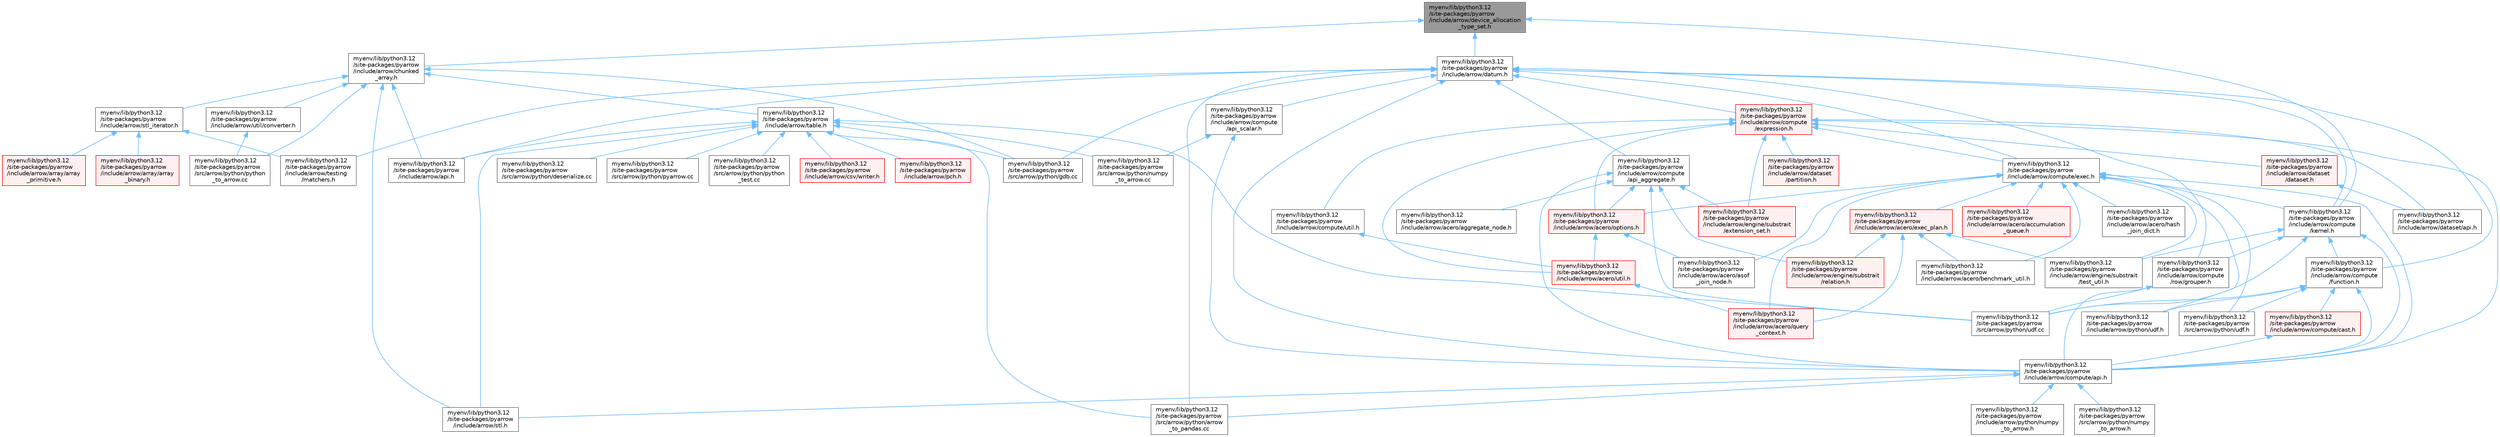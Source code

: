 digraph "myenv/lib/python3.12/site-packages/pyarrow/include/arrow/device_allocation_type_set.h"
{
 // LATEX_PDF_SIZE
  bgcolor="transparent";
  edge [fontname=Helvetica,fontsize=10,labelfontname=Helvetica,labelfontsize=10];
  node [fontname=Helvetica,fontsize=10,shape=box,height=0.2,width=0.4];
  Node1 [id="Node000001",label="myenv/lib/python3.12\l/site-packages/pyarrow\l/include/arrow/device_allocation\l_type_set.h",height=0.2,width=0.4,color="gray40", fillcolor="grey60", style="filled", fontcolor="black",tooltip=" "];
  Node1 -> Node2 [id="edge1_Node000001_Node000002",dir="back",color="steelblue1",style="solid",tooltip=" "];
  Node2 [id="Node000002",label="myenv/lib/python3.12\l/site-packages/pyarrow\l/include/arrow/chunked\l_array.h",height=0.2,width=0.4,color="grey40", fillcolor="white", style="filled",URL="$chunked__array_8h.html",tooltip=" "];
  Node2 -> Node3 [id="edge2_Node000002_Node000003",dir="back",color="steelblue1",style="solid",tooltip=" "];
  Node3 [id="Node000003",label="myenv/lib/python3.12\l/site-packages/pyarrow\l/include/arrow/api.h",height=0.2,width=0.4,color="grey40", fillcolor="white", style="filled",URL="$include_2arrow_2api_8h.html",tooltip=" "];
  Node2 -> Node4 [id="edge3_Node000002_Node000004",dir="back",color="steelblue1",style="solid",tooltip=" "];
  Node4 [id="Node000004",label="myenv/lib/python3.12\l/site-packages/pyarrow\l/include/arrow/stl.h",height=0.2,width=0.4,color="grey40", fillcolor="white", style="filled",URL="$stl_8h.html",tooltip=" "];
  Node2 -> Node5 [id="edge4_Node000002_Node000005",dir="back",color="steelblue1",style="solid",tooltip=" "];
  Node5 [id="Node000005",label="myenv/lib/python3.12\l/site-packages/pyarrow\l/include/arrow/stl_iterator.h",height=0.2,width=0.4,color="grey40", fillcolor="white", style="filled",URL="$stl__iterator_8h.html",tooltip=" "];
  Node5 -> Node6 [id="edge5_Node000005_Node000006",dir="back",color="steelblue1",style="solid",tooltip=" "];
  Node6 [id="Node000006",label="myenv/lib/python3.12\l/site-packages/pyarrow\l/include/arrow/array/array\l_binary.h",height=0.2,width=0.4,color="red", fillcolor="#FFF0F0", style="filled",URL="$array__binary_8h.html",tooltip=" "];
  Node5 -> Node40 [id="edge6_Node000005_Node000040",dir="back",color="steelblue1",style="solid",tooltip=" "];
  Node40 [id="Node000040",label="myenv/lib/python3.12\l/site-packages/pyarrow\l/include/arrow/array/array\l_primitive.h",height=0.2,width=0.4,color="red", fillcolor="#FFF0F0", style="filled",URL="$array__primitive_8h.html",tooltip=" "];
  Node5 -> Node52 [id="edge7_Node000005_Node000052",dir="back",color="steelblue1",style="solid",tooltip=" "];
  Node52 [id="Node000052",label="myenv/lib/python3.12\l/site-packages/pyarrow\l/include/arrow/testing\l/matchers.h",height=0.2,width=0.4,color="grey40", fillcolor="white", style="filled",URL="$matchers_8h.html",tooltip=" "];
  Node2 -> Node53 [id="edge8_Node000002_Node000053",dir="back",color="steelblue1",style="solid",tooltip=" "];
  Node53 [id="Node000053",label="myenv/lib/python3.12\l/site-packages/pyarrow\l/include/arrow/table.h",height=0.2,width=0.4,color="grey40", fillcolor="white", style="filled",URL="$table_8h.html",tooltip=" "];
  Node53 -> Node3 [id="edge9_Node000053_Node000003",dir="back",color="steelblue1",style="solid",tooltip=" "];
  Node53 -> Node54 [id="edge10_Node000053_Node000054",dir="back",color="steelblue1",style="solid",tooltip=" "];
  Node54 [id="Node000054",label="myenv/lib/python3.12\l/site-packages/pyarrow\l/include/arrow/csv/writer.h",height=0.2,width=0.4,color="red", fillcolor="#FFF0F0", style="filled",URL="$arrow_2csv_2writer_8h.html",tooltip=" "];
  Node53 -> Node12 [id="edge11_Node000053_Node000012",dir="back",color="steelblue1",style="solid",tooltip=" "];
  Node12 [id="Node000012",label="myenv/lib/python3.12\l/site-packages/pyarrow\l/include/arrow/pch.h",height=0.2,width=0.4,color="red", fillcolor="#FFF0F0", style="filled",URL="$include_2arrow_2pch_8h.html",tooltip=" "];
  Node53 -> Node4 [id="edge12_Node000053_Node000004",dir="back",color="steelblue1",style="solid",tooltip=" "];
  Node53 -> Node26 [id="edge13_Node000053_Node000026",dir="back",color="steelblue1",style="solid",tooltip=" "];
  Node26 [id="Node000026",label="myenv/lib/python3.12\l/site-packages/pyarrow\l/src/arrow/python/arrow\l_to_pandas.cc",height=0.2,width=0.4,color="grey40", fillcolor="white", style="filled",URL="$arrow__to__pandas_8cc.html",tooltip=" "];
  Node53 -> Node29 [id="edge14_Node000053_Node000029",dir="back",color="steelblue1",style="solid",tooltip=" "];
  Node29 [id="Node000029",label="myenv/lib/python3.12\l/site-packages/pyarrow\l/src/arrow/python/deserialize.cc",height=0.2,width=0.4,color="grey40", fillcolor="white", style="filled",URL="$deserialize_8cc.html",tooltip=" "];
  Node53 -> Node30 [id="edge15_Node000053_Node000030",dir="back",color="steelblue1",style="solid",tooltip=" "];
  Node30 [id="Node000030",label="myenv/lib/python3.12\l/site-packages/pyarrow\l/src/arrow/python/gdb.cc",height=0.2,width=0.4,color="grey40", fillcolor="white", style="filled",URL="$gdb_8cc.html",tooltip=" "];
  Node53 -> Node31 [id="edge16_Node000053_Node000031",dir="back",color="steelblue1",style="solid",tooltip=" "];
  Node31 [id="Node000031",label="myenv/lib/python3.12\l/site-packages/pyarrow\l/src/arrow/python/numpy\l_to_arrow.cc",height=0.2,width=0.4,color="grey40", fillcolor="white", style="filled",URL="$numpy__to__arrow_8cc.html",tooltip=" "];
  Node53 -> Node32 [id="edge17_Node000053_Node000032",dir="back",color="steelblue1",style="solid",tooltip=" "];
  Node32 [id="Node000032",label="myenv/lib/python3.12\l/site-packages/pyarrow\l/src/arrow/python/pyarrow.cc",height=0.2,width=0.4,color="grey40", fillcolor="white", style="filled",URL="$pyarrow_8cc.html",tooltip=" "];
  Node53 -> Node33 [id="edge18_Node000053_Node000033",dir="back",color="steelblue1",style="solid",tooltip=" "];
  Node33 [id="Node000033",label="myenv/lib/python3.12\l/site-packages/pyarrow\l/src/arrow/python/python\l_test.cc",height=0.2,width=0.4,color="grey40", fillcolor="white", style="filled",URL="$python__test_8cc.html",tooltip=" "];
  Node53 -> Node49 [id="edge19_Node000053_Node000049",dir="back",color="steelblue1",style="solid",tooltip=" "];
  Node49 [id="Node000049",label="myenv/lib/python3.12\l/site-packages/pyarrow\l/src/arrow/python/udf.cc",height=0.2,width=0.4,color="grey40", fillcolor="white", style="filled",URL="$udf_8cc.html",tooltip=" "];
  Node2 -> Node21 [id="edge20_Node000002_Node000021",dir="back",color="steelblue1",style="solid",tooltip=" "];
  Node21 [id="Node000021",label="myenv/lib/python3.12\l/site-packages/pyarrow\l/include/arrow/util/converter.h",height=0.2,width=0.4,color="grey40", fillcolor="white", style="filled",URL="$util_2converter_8h.html",tooltip=" "];
  Node21 -> Node22 [id="edge21_Node000021_Node000022",dir="back",color="steelblue1",style="solid",tooltip=" "];
  Node22 [id="Node000022",label="myenv/lib/python3.12\l/site-packages/pyarrow\l/src/arrow/python/python\l_to_arrow.cc",height=0.2,width=0.4,color="grey40", fillcolor="white", style="filled",URL="$python__to__arrow_8cc.html",tooltip=" "];
  Node2 -> Node30 [id="edge22_Node000002_Node000030",dir="back",color="steelblue1",style="solid",tooltip=" "];
  Node2 -> Node22 [id="edge23_Node000002_Node000022",dir="back",color="steelblue1",style="solid",tooltip=" "];
  Node1 -> Node56 [id="edge24_Node000001_Node000056",dir="back",color="steelblue1",style="solid",tooltip=" "];
  Node56 [id="Node000056",label="myenv/lib/python3.12\l/site-packages/pyarrow\l/include/arrow/compute\l/kernel.h",height=0.2,width=0.4,color="grey40", fillcolor="white", style="filled",URL="$kernel_8h.html",tooltip=" "];
  Node56 -> Node57 [id="edge25_Node000056_Node000057",dir="back",color="steelblue1",style="solid",tooltip=" "];
  Node57 [id="Node000057",label="myenv/lib/python3.12\l/site-packages/pyarrow\l/include/arrow/compute/api.h",height=0.2,width=0.4,color="grey40", fillcolor="white", style="filled",URL="$include_2arrow_2compute_2api_8h.html",tooltip=" "];
  Node57 -> Node58 [id="edge26_Node000057_Node000058",dir="back",color="steelblue1",style="solid",tooltip=" "];
  Node58 [id="Node000058",label="myenv/lib/python3.12\l/site-packages/pyarrow\l/include/arrow/python/numpy\l_to_arrow.h",height=0.2,width=0.4,color="grey40", fillcolor="white", style="filled",URL="$include_2arrow_2python_2numpy__to__arrow_8h.html",tooltip=" "];
  Node57 -> Node4 [id="edge27_Node000057_Node000004",dir="back",color="steelblue1",style="solid",tooltip=" "];
  Node57 -> Node26 [id="edge28_Node000057_Node000026",dir="back",color="steelblue1",style="solid",tooltip=" "];
  Node57 -> Node59 [id="edge29_Node000057_Node000059",dir="back",color="steelblue1",style="solid",tooltip=" "];
  Node59 [id="Node000059",label="myenv/lib/python3.12\l/site-packages/pyarrow\l/src/arrow/python/numpy\l_to_arrow.h",height=0.2,width=0.4,color="grey40", fillcolor="white", style="filled",URL="$src_2arrow_2python_2numpy__to__arrow_8h.html",tooltip=" "];
  Node56 -> Node60 [id="edge30_Node000056_Node000060",dir="back",color="steelblue1",style="solid",tooltip=" "];
  Node60 [id="Node000060",label="myenv/lib/python3.12\l/site-packages/pyarrow\l/include/arrow/compute\l/function.h",height=0.2,width=0.4,color="grey40", fillcolor="white", style="filled",URL="$function_8h.html",tooltip=" "];
  Node60 -> Node57 [id="edge31_Node000060_Node000057",dir="back",color="steelblue1",style="solid",tooltip=" "];
  Node60 -> Node61 [id="edge32_Node000060_Node000061",dir="back",color="steelblue1",style="solid",tooltip=" "];
  Node61 [id="Node000061",label="myenv/lib/python3.12\l/site-packages/pyarrow\l/include/arrow/compute/cast.h",height=0.2,width=0.4,color="red", fillcolor="#FFF0F0", style="filled",URL="$cast_8h.html",tooltip=" "];
  Node61 -> Node57 [id="edge33_Node000061_Node000057",dir="back",color="steelblue1",style="solid",tooltip=" "];
  Node60 -> Node63 [id="edge34_Node000060_Node000063",dir="back",color="steelblue1",style="solid",tooltip=" "];
  Node63 [id="Node000063",label="myenv/lib/python3.12\l/site-packages/pyarrow\l/include/arrow/python/udf.h",height=0.2,width=0.4,color="grey40", fillcolor="white", style="filled",URL="$include_2arrow_2python_2udf_8h.html",tooltip=" "];
  Node60 -> Node49 [id="edge35_Node000060_Node000049",dir="back",color="steelblue1",style="solid",tooltip=" "];
  Node60 -> Node64 [id="edge36_Node000060_Node000064",dir="back",color="steelblue1",style="solid",tooltip=" "];
  Node64 [id="Node000064",label="myenv/lib/python3.12\l/site-packages/pyarrow\l/src/arrow/python/udf.h",height=0.2,width=0.4,color="grey40", fillcolor="white", style="filled",URL="$src_2arrow_2python_2udf_8h.html",tooltip=" "];
  Node56 -> Node65 [id="edge37_Node000056_Node000065",dir="back",color="steelblue1",style="solid",tooltip=" "];
  Node65 [id="Node000065",label="myenv/lib/python3.12\l/site-packages/pyarrow\l/include/arrow/compute\l/row/grouper.h",height=0.2,width=0.4,color="grey40", fillcolor="white", style="filled",URL="$grouper_8h.html",tooltip=" "];
  Node65 -> Node57 [id="edge38_Node000065_Node000057",dir="back",color="steelblue1",style="solid",tooltip=" "];
  Node65 -> Node49 [id="edge39_Node000065_Node000049",dir="back",color="steelblue1",style="solid",tooltip=" "];
  Node56 -> Node66 [id="edge40_Node000056_Node000066",dir="back",color="steelblue1",style="solid",tooltip=" "];
  Node66 [id="Node000066",label="myenv/lib/python3.12\l/site-packages/pyarrow\l/include/arrow/engine/substrait\l/test_util.h",height=0.2,width=0.4,color="grey40", fillcolor="white", style="filled",URL="$arrow_2engine_2substrait_2test__util_8h.html",tooltip=" "];
  Node56 -> Node49 [id="edge41_Node000056_Node000049",dir="back",color="steelblue1",style="solid",tooltip=" "];
  Node1 -> Node67 [id="edge42_Node000001_Node000067",dir="back",color="steelblue1",style="solid",tooltip=" "];
  Node67 [id="Node000067",label="myenv/lib/python3.12\l/site-packages/pyarrow\l/include/arrow/datum.h",height=0.2,width=0.4,color="grey40", fillcolor="white", style="filled",URL="$datum_8h.html",tooltip=" "];
  Node67 -> Node3 [id="edge43_Node000067_Node000003",dir="back",color="steelblue1",style="solid",tooltip=" "];
  Node67 -> Node57 [id="edge44_Node000067_Node000057",dir="back",color="steelblue1",style="solid",tooltip=" "];
  Node67 -> Node68 [id="edge45_Node000067_Node000068",dir="back",color="steelblue1",style="solid",tooltip=" "];
  Node68 [id="Node000068",label="myenv/lib/python3.12\l/site-packages/pyarrow\l/include/arrow/compute\l/api_aggregate.h",height=0.2,width=0.4,color="grey40", fillcolor="white", style="filled",URL="$api__aggregate_8h.html",tooltip=" "];
  Node68 -> Node69 [id="edge46_Node000068_Node000069",dir="back",color="steelblue1",style="solid",tooltip=" "];
  Node69 [id="Node000069",label="myenv/lib/python3.12\l/site-packages/pyarrow\l/include/arrow/acero/aggregate_node.h",height=0.2,width=0.4,color="grey40", fillcolor="white", style="filled",URL="$aggregate__node_8h.html",tooltip=" "];
  Node68 -> Node70 [id="edge47_Node000068_Node000070",dir="back",color="steelblue1",style="solid",tooltip=" "];
  Node70 [id="Node000070",label="myenv/lib/python3.12\l/site-packages/pyarrow\l/include/arrow/acero/options.h",height=0.2,width=0.4,color="red", fillcolor="#FFF0F0", style="filled",URL="$acero_2options_8h.html",tooltip=" "];
  Node70 -> Node72 [id="edge48_Node000070_Node000072",dir="back",color="steelblue1",style="solid",tooltip=" "];
  Node72 [id="Node000072",label="myenv/lib/python3.12\l/site-packages/pyarrow\l/include/arrow/acero/asof\l_join_node.h",height=0.2,width=0.4,color="grey40", fillcolor="white", style="filled",URL="$asof__join__node_8h.html",tooltip=" "];
  Node70 -> Node78 [id="edge49_Node000070_Node000078",dir="back",color="steelblue1",style="solid",tooltip=" "];
  Node78 [id="Node000078",label="myenv/lib/python3.12\l/site-packages/pyarrow\l/include/arrow/acero/util.h",height=0.2,width=0.4,color="red", fillcolor="#FFF0F0", style="filled",URL="$acero_2util_8h.html",tooltip=" "];
  Node78 -> Node82 [id="edge50_Node000078_Node000082",dir="back",color="steelblue1",style="solid",tooltip=" "];
  Node82 [id="Node000082",label="myenv/lib/python3.12\l/site-packages/pyarrow\l/include/arrow/acero/query\l_context.h",height=0.2,width=0.4,color="red", fillcolor="#FFF0F0", style="filled",URL="$query__context_8h.html",tooltip=" "];
  Node68 -> Node57 [id="edge51_Node000068_Node000057",dir="back",color="steelblue1",style="solid",tooltip=" "];
  Node68 -> Node97 [id="edge52_Node000068_Node000097",dir="back",color="steelblue1",style="solid",tooltip=" "];
  Node97 [id="Node000097",label="myenv/lib/python3.12\l/site-packages/pyarrow\l/include/arrow/engine/substrait\l/extension_set.h",height=0.2,width=0.4,color="red", fillcolor="#FFF0F0", style="filled",URL="$extension__set_8h.html",tooltip=" "];
  Node68 -> Node98 [id="edge53_Node000068_Node000098",dir="back",color="steelblue1",style="solid",tooltip=" "];
  Node98 [id="Node000098",label="myenv/lib/python3.12\l/site-packages/pyarrow\l/include/arrow/engine/substrait\l/relation.h",height=0.2,width=0.4,color="red", fillcolor="#FFF0F0", style="filled",URL="$relation_8h.html",tooltip=" "];
  Node68 -> Node49 [id="edge54_Node000068_Node000049",dir="back",color="steelblue1",style="solid",tooltip=" "];
  Node67 -> Node99 [id="edge55_Node000067_Node000099",dir="back",color="steelblue1",style="solid",tooltip=" "];
  Node99 [id="Node000099",label="myenv/lib/python3.12\l/site-packages/pyarrow\l/include/arrow/compute\l/api_scalar.h",height=0.2,width=0.4,color="grey40", fillcolor="white", style="filled",URL="$api__scalar_8h.html",tooltip=" "];
  Node99 -> Node57 [id="edge56_Node000099_Node000057",dir="back",color="steelblue1",style="solid",tooltip=" "];
  Node99 -> Node31 [id="edge57_Node000099_Node000031",dir="back",color="steelblue1",style="solid",tooltip=" "];
  Node67 -> Node100 [id="edge58_Node000067_Node000100",dir="back",color="steelblue1",style="solid",tooltip=" "];
  Node100 [id="Node000100",label="myenv/lib/python3.12\l/site-packages/pyarrow\l/include/arrow/compute/exec.h",height=0.2,width=0.4,color="grey40", fillcolor="white", style="filled",URL="$exec_8h.html",tooltip=" "];
  Node100 -> Node101 [id="edge59_Node000100_Node000101",dir="back",color="steelblue1",style="solid",tooltip=" "];
  Node101 [id="Node000101",label="myenv/lib/python3.12\l/site-packages/pyarrow\l/include/arrow/acero/accumulation\l_queue.h",height=0.2,width=0.4,color="red", fillcolor="#FFF0F0", style="filled",URL="$accumulation__queue_8h.html",tooltip=" "];
  Node100 -> Node72 [id="edge60_Node000100_Node000072",dir="back",color="steelblue1",style="solid",tooltip=" "];
  Node100 -> Node102 [id="edge61_Node000100_Node000102",dir="back",color="steelblue1",style="solid",tooltip=" "];
  Node102 [id="Node000102",label="myenv/lib/python3.12\l/site-packages/pyarrow\l/include/arrow/acero/benchmark_util.h",height=0.2,width=0.4,color="grey40", fillcolor="white", style="filled",URL="$arrow_2acero_2benchmark__util_8h.html",tooltip=" "];
  Node100 -> Node103 [id="edge62_Node000100_Node000103",dir="back",color="steelblue1",style="solid",tooltip=" "];
  Node103 [id="Node000103",label="myenv/lib/python3.12\l/site-packages/pyarrow\l/include/arrow/acero/exec_plan.h",height=0.2,width=0.4,color="red", fillcolor="#FFF0F0", style="filled",URL="$exec__plan_8h.html",tooltip=" "];
  Node103 -> Node102 [id="edge63_Node000103_Node000102",dir="back",color="steelblue1",style="solid",tooltip=" "];
  Node103 -> Node82 [id="edge64_Node000103_Node000082",dir="back",color="steelblue1",style="solid",tooltip=" "];
  Node103 -> Node98 [id="edge65_Node000103_Node000098",dir="back",color="steelblue1",style="solid",tooltip=" "];
  Node103 -> Node66 [id="edge66_Node000103_Node000066",dir="back",color="steelblue1",style="solid",tooltip=" "];
  Node100 -> Node104 [id="edge67_Node000100_Node000104",dir="back",color="steelblue1",style="solid",tooltip=" "];
  Node104 [id="Node000104",label="myenv/lib/python3.12\l/site-packages/pyarrow\l/include/arrow/acero/hash\l_join_dict.h",height=0.2,width=0.4,color="grey40", fillcolor="white", style="filled",URL="$hash__join__dict_8h.html",tooltip=" "];
  Node100 -> Node70 [id="edge68_Node000100_Node000070",dir="back",color="steelblue1",style="solid",tooltip=" "];
  Node100 -> Node82 [id="edge69_Node000100_Node000082",dir="back",color="steelblue1",style="solid",tooltip=" "];
  Node100 -> Node57 [id="edge70_Node000100_Node000057",dir="back",color="steelblue1",style="solid",tooltip=" "];
  Node100 -> Node56 [id="edge71_Node000100_Node000056",dir="back",color="steelblue1",style="solid",tooltip=" "];
  Node100 -> Node66 [id="edge72_Node000100_Node000066",dir="back",color="steelblue1",style="solid",tooltip=" "];
  Node100 -> Node63 [id="edge73_Node000100_Node000063",dir="back",color="steelblue1",style="solid",tooltip=" "];
  Node100 -> Node64 [id="edge74_Node000100_Node000064",dir="back",color="steelblue1",style="solid",tooltip=" "];
  Node67 -> Node105 [id="edge75_Node000067_Node000105",dir="back",color="steelblue1",style="solid",tooltip=" "];
  Node105 [id="Node000105",label="myenv/lib/python3.12\l/site-packages/pyarrow\l/include/arrow/compute\l/expression.h",height=0.2,width=0.4,color="red", fillcolor="#FFF0F0", style="filled",URL="$expression_8h.html",tooltip=" "];
  Node105 -> Node70 [id="edge76_Node000105_Node000070",dir="back",color="steelblue1",style="solid",tooltip=" "];
  Node105 -> Node78 [id="edge77_Node000105_Node000078",dir="back",color="steelblue1",style="solid",tooltip=" "];
  Node105 -> Node57 [id="edge78_Node000105_Node000057",dir="back",color="steelblue1",style="solid",tooltip=" "];
  Node105 -> Node100 [id="edge79_Node000105_Node000100",dir="back",color="steelblue1",style="solid",tooltip=" "];
  Node105 -> Node106 [id="edge80_Node000105_Node000106",dir="back",color="steelblue1",style="solid",tooltip=" "];
  Node106 [id="Node000106",label="myenv/lib/python3.12\l/site-packages/pyarrow\l/include/arrow/compute/util.h",height=0.2,width=0.4,color="grey40", fillcolor="white", style="filled",URL="$compute_2util_8h.html",tooltip=" "];
  Node106 -> Node78 [id="edge81_Node000106_Node000078",dir="back",color="steelblue1",style="solid",tooltip=" "];
  Node105 -> Node84 [id="edge82_Node000105_Node000084",dir="back",color="steelblue1",style="solid",tooltip=" "];
  Node84 [id="Node000084",label="myenv/lib/python3.12\l/site-packages/pyarrow\l/include/arrow/dataset/api.h",height=0.2,width=0.4,color="grey40", fillcolor="white", style="filled",URL="$include_2arrow_2dataset_2api_8h.html",tooltip=" "];
  Node105 -> Node107 [id="edge83_Node000105_Node000107",dir="back",color="steelblue1",style="solid",tooltip=" "];
  Node107 [id="Node000107",label="myenv/lib/python3.12\l/site-packages/pyarrow\l/include/arrow/dataset\l/dataset.h",height=0.2,width=0.4,color="red", fillcolor="#FFF0F0", style="filled",URL="$dataset_8h.html",tooltip=" "];
  Node107 -> Node84 [id="edge84_Node000107_Node000084",dir="back",color="steelblue1",style="solid",tooltip=" "];
  Node105 -> Node108 [id="edge85_Node000105_Node000108",dir="back",color="steelblue1",style="solid",tooltip=" "];
  Node108 [id="Node000108",label="myenv/lib/python3.12\l/site-packages/pyarrow\l/include/arrow/dataset\l/partition.h",height=0.2,width=0.4,color="red", fillcolor="#FFF0F0", style="filled",URL="$partition_8h.html",tooltip=" "];
  Node105 -> Node97 [id="edge86_Node000105_Node000097",dir="back",color="steelblue1",style="solid",tooltip=" "];
  Node67 -> Node60 [id="edge87_Node000067_Node000060",dir="back",color="steelblue1",style="solid",tooltip=" "];
  Node67 -> Node56 [id="edge88_Node000067_Node000056",dir="back",color="steelblue1",style="solid",tooltip=" "];
  Node67 -> Node65 [id="edge89_Node000067_Node000065",dir="back",color="steelblue1",style="solid",tooltip=" "];
  Node67 -> Node52 [id="edge90_Node000067_Node000052",dir="back",color="steelblue1",style="solid",tooltip=" "];
  Node67 -> Node26 [id="edge91_Node000067_Node000026",dir="back",color="steelblue1",style="solid",tooltip=" "];
  Node67 -> Node30 [id="edge92_Node000067_Node000030",dir="back",color="steelblue1",style="solid",tooltip=" "];
}
